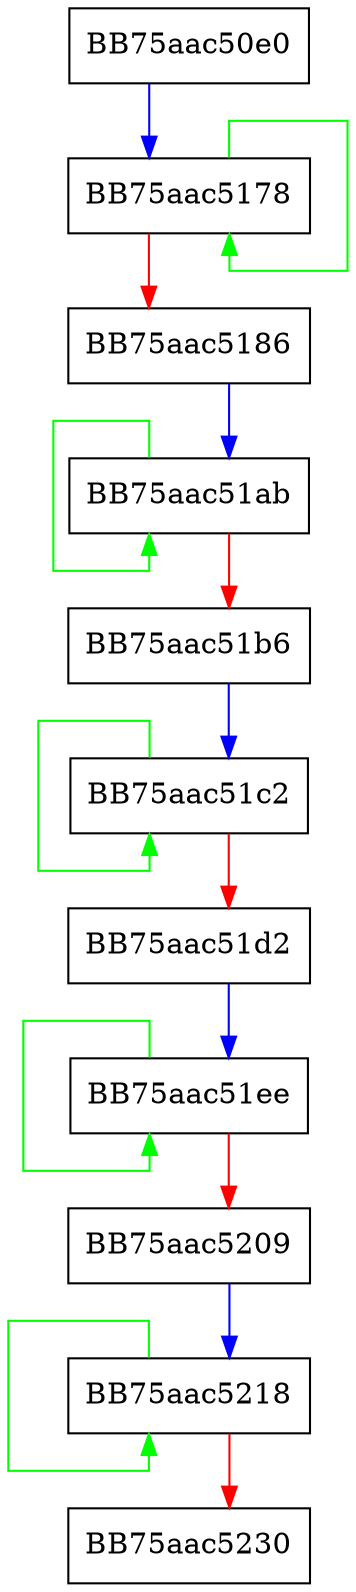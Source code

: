 digraph ContextReset {
  node [shape="box"];
  graph [splines=ortho];
  BB75aac50e0 -> BB75aac5178 [color="blue"];
  BB75aac5178 -> BB75aac5178 [color="green"];
  BB75aac5178 -> BB75aac5186 [color="red"];
  BB75aac5186 -> BB75aac51ab [color="blue"];
  BB75aac51ab -> BB75aac51ab [color="green"];
  BB75aac51ab -> BB75aac51b6 [color="red"];
  BB75aac51b6 -> BB75aac51c2 [color="blue"];
  BB75aac51c2 -> BB75aac51c2 [color="green"];
  BB75aac51c2 -> BB75aac51d2 [color="red"];
  BB75aac51d2 -> BB75aac51ee [color="blue"];
  BB75aac51ee -> BB75aac51ee [color="green"];
  BB75aac51ee -> BB75aac5209 [color="red"];
  BB75aac5209 -> BB75aac5218 [color="blue"];
  BB75aac5218 -> BB75aac5218 [color="green"];
  BB75aac5218 -> BB75aac5230 [color="red"];
}
